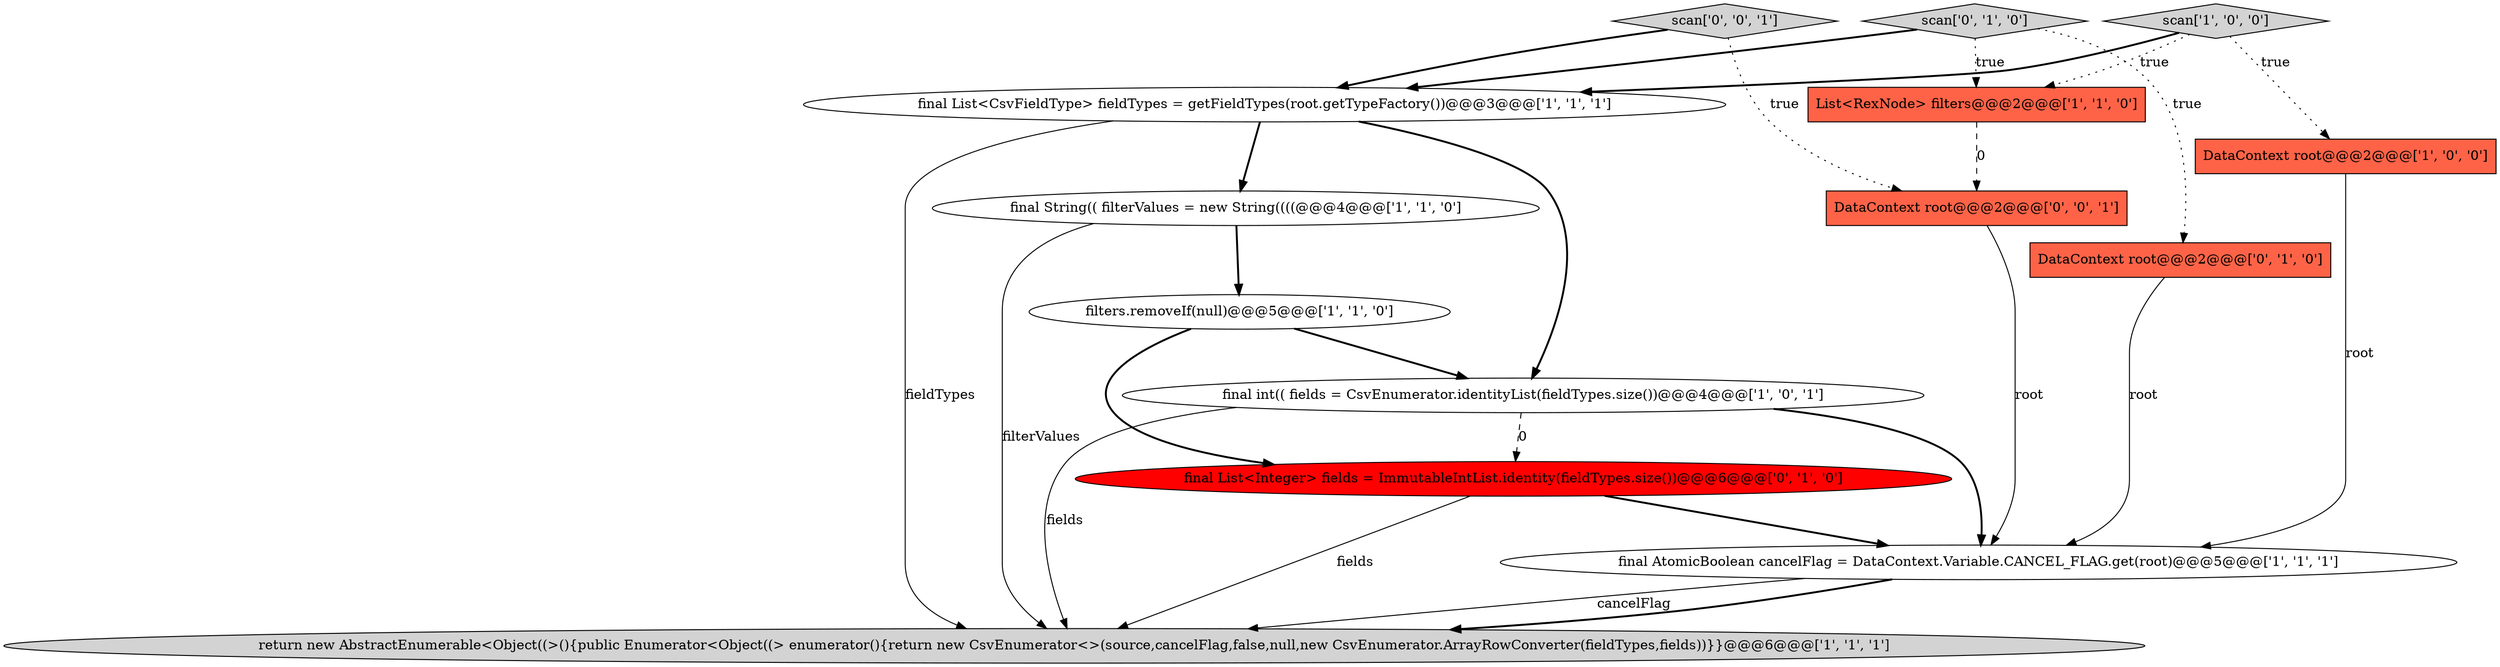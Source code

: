 digraph {
3 [style = filled, label = "final String(( filterValues = new String((((@@@4@@@['1', '1', '0']", fillcolor = white, shape = ellipse image = "AAA0AAABBB1BBB"];
11 [style = filled, label = "scan['0', '1', '0']", fillcolor = lightgray, shape = diamond image = "AAA0AAABBB2BBB"];
5 [style = filled, label = "return new AbstractEnumerable<Object((>(){public Enumerator<Object((> enumerator(){return new CsvEnumerator<>(source,cancelFlag,false,null,new CsvEnumerator.ArrayRowConverter(fieldTypes,fields))}}@@@6@@@['1', '1', '1']", fillcolor = lightgray, shape = ellipse image = "AAA0AAABBB1BBB"];
6 [style = filled, label = "scan['1', '0', '0']", fillcolor = lightgray, shape = diamond image = "AAA0AAABBB1BBB"];
7 [style = filled, label = "List<RexNode> filters@@@2@@@['1', '1', '0']", fillcolor = tomato, shape = box image = "AAA0AAABBB1BBB"];
4 [style = filled, label = "final int(( fields = CsvEnumerator.identityList(fieldTypes.size())@@@4@@@['1', '0', '1']", fillcolor = white, shape = ellipse image = "AAA0AAABBB1BBB"];
13 [style = filled, label = "scan['0', '0', '1']", fillcolor = lightgray, shape = diamond image = "AAA0AAABBB3BBB"];
12 [style = filled, label = "DataContext root@@@2@@@['0', '0', '1']", fillcolor = tomato, shape = box image = "AAA0AAABBB3BBB"];
8 [style = filled, label = "final AtomicBoolean cancelFlag = DataContext.Variable.CANCEL_FLAG.get(root)@@@5@@@['1', '1', '1']", fillcolor = white, shape = ellipse image = "AAA0AAABBB1BBB"];
0 [style = filled, label = "final List<CsvFieldType> fieldTypes = getFieldTypes(root.getTypeFactory())@@@3@@@['1', '1', '1']", fillcolor = white, shape = ellipse image = "AAA0AAABBB1BBB"];
10 [style = filled, label = "final List<Integer> fields = ImmutableIntList.identity(fieldTypes.size())@@@6@@@['0', '1', '0']", fillcolor = red, shape = ellipse image = "AAA1AAABBB2BBB"];
9 [style = filled, label = "DataContext root@@@2@@@['0', '1', '0']", fillcolor = tomato, shape = box image = "AAA0AAABBB2BBB"];
1 [style = filled, label = "filters.removeIf(null)@@@5@@@['1', '1', '0']", fillcolor = white, shape = ellipse image = "AAA0AAABBB1BBB"];
2 [style = filled, label = "DataContext root@@@2@@@['1', '0', '0']", fillcolor = tomato, shape = box image = "AAA0AAABBB1BBB"];
0->3 [style = bold, label=""];
11->7 [style = dotted, label="true"];
1->4 [style = bold, label=""];
3->1 [style = bold, label=""];
13->12 [style = dotted, label="true"];
12->8 [style = solid, label="root"];
11->9 [style = dotted, label="true"];
6->0 [style = bold, label=""];
4->5 [style = solid, label="fields"];
2->8 [style = solid, label="root"];
11->0 [style = bold, label=""];
6->2 [style = dotted, label="true"];
8->5 [style = bold, label=""];
10->8 [style = bold, label=""];
9->8 [style = solid, label="root"];
3->5 [style = solid, label="filterValues"];
0->4 [style = bold, label=""];
0->5 [style = solid, label="fieldTypes"];
6->7 [style = dotted, label="true"];
7->12 [style = dashed, label="0"];
4->8 [style = bold, label=""];
8->5 [style = solid, label="cancelFlag"];
4->10 [style = dashed, label="0"];
1->10 [style = bold, label=""];
10->5 [style = solid, label="fields"];
13->0 [style = bold, label=""];
}
